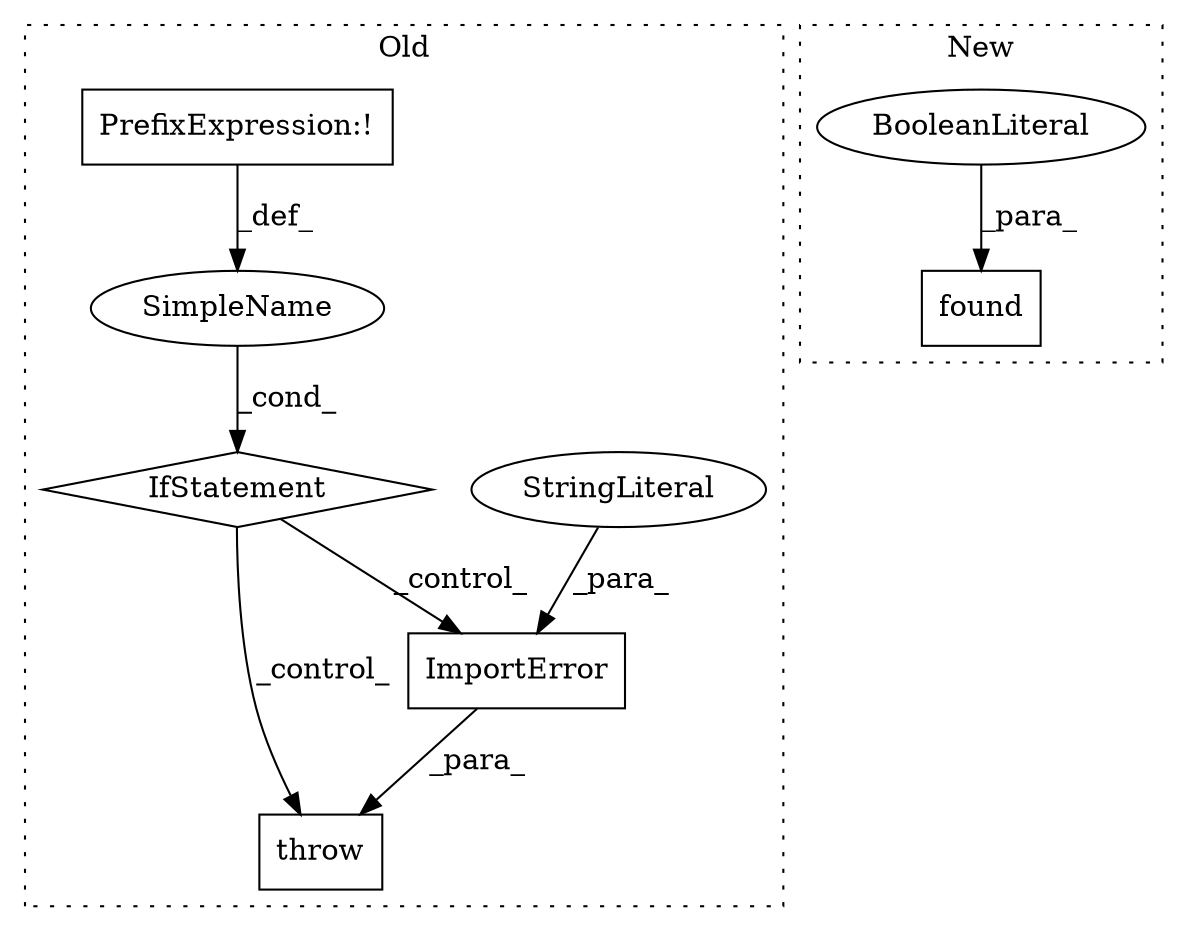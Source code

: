 digraph G {
subgraph cluster0 {
1 [label="ImportError" a="32" s="1243,1295" l="12,1" shape="box"];
3 [label="SimpleName" a="42" s="" l="" shape="ellipse"];
4 [label="throw" a="53" s="1237" l="6" shape="box"];
6 [label="IfStatement" a="25" s="1210,1227" l="4,2" shape="diamond"];
7 [label="StringLiteral" a="45" s="1255" l="40" shape="ellipse"];
8 [label="PrefixExpression:!" a="38" s="1214" l="1" shape="box"];
label = "Old";
style="dotted";
}
subgraph cluster1 {
2 [label="found" a="32" s="1290,1300" l="6,1" shape="box"];
5 [label="BooleanLiteral" a="9" s="1296" l="4" shape="ellipse"];
label = "New";
style="dotted";
}
1 -> 4 [label="_para_"];
3 -> 6 [label="_cond_"];
5 -> 2 [label="_para_"];
6 -> 1 [label="_control_"];
6 -> 4 [label="_control_"];
7 -> 1 [label="_para_"];
8 -> 3 [label="_def_"];
}